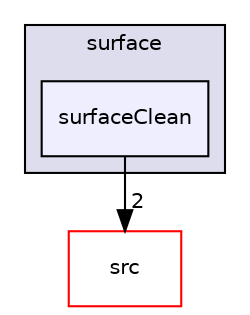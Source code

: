digraph "applications/utilities/surface/surfaceClean" {
  bgcolor=transparent;
  compound=true
  node [ fontsize="10", fontname="Helvetica"];
  edge [ labelfontsize="10", labelfontname="Helvetica"];
  subgraph clusterdir_f17de662d5fa06afbf0442aecb6ca0a0 {
    graph [ bgcolor="#ddddee", pencolor="black", label="surface" fontname="Helvetica", fontsize="10", URL="dir_f17de662d5fa06afbf0442aecb6ca0a0.html"]
  dir_7cd9d3a3d59af6524a622eff4b54f99c [shape=box, label="surfaceClean", style="filled", fillcolor="#eeeeff", pencolor="black", URL="dir_7cd9d3a3d59af6524a622eff4b54f99c.html"];
  }
  dir_68267d1309a1af8e8297ef4c3efbcdba [shape=box label="src" color="red" URL="dir_68267d1309a1af8e8297ef4c3efbcdba.html"];
  dir_7cd9d3a3d59af6524a622eff4b54f99c->dir_68267d1309a1af8e8297ef4c3efbcdba [headlabel="2", labeldistance=1.5 headhref="dir_000705_000737.html"];
}
